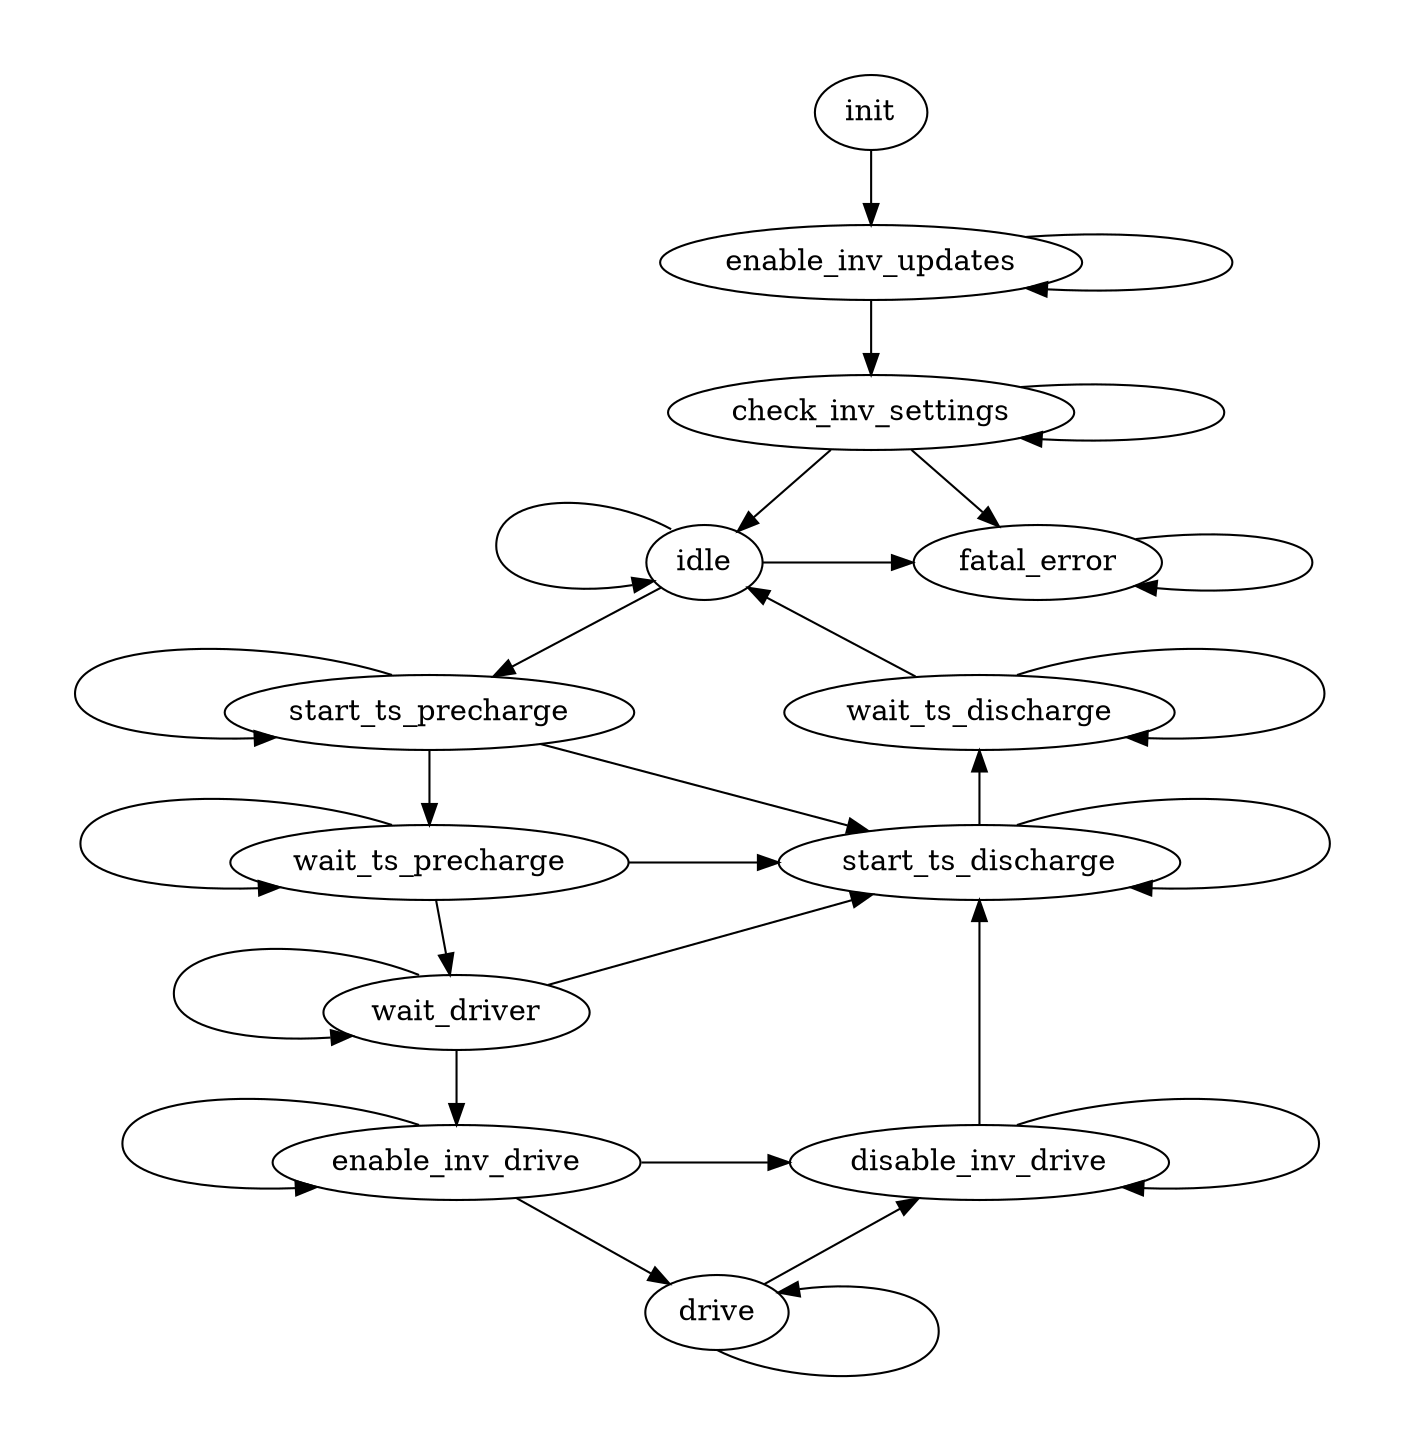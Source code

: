 digraph "vehicle_fsm" {
    graph [pad="0.5", nodesep="1", ranksep="0.5"]
    margin=0
    layout=dot
    node [shape=oval]

    init
    enable_inv_updates
    check_inv_settings
    idle
    fatal_error
    start_ts_precharge
    wait_ts_precharge
    wait_driver
    enable_inv_drive
    drive
    disable_inv_drive
    start_ts_discharge
    wait_ts_discharge

    # Uncomment for nice drawing, comment for gv_fsm generation
    { rank=source;init; }
    { rank=same;idle;fatal_error; }
    { rank=same;start_ts_precharge;wait_ts_discharge; }
    { rank=same;wait_ts_precharge;start_ts_discharge; }
    { rank=same;enable_inv_drive;disable_inv_drive; }
    { rank=sink;drive; }

    init -> enable_inv_updates

    enable_inv_updates -> enable_inv_updates
    enable_inv_updates -> check_inv_settings

    check_inv_settings -> check_inv_settings
    check_inv_settings -> idle
    check_inv_settings -> fatal_error

    fatal_error -> fatal_error

    idle:nw -> idle
    idle -> fatal_error
    idle -> start_ts_precharge

    start_ts_precharge:nw -> start_ts_precharge
    start_ts_precharge -> wait_ts_precharge
    start_ts_precharge -> start_ts_discharge

    wait_ts_precharge:nw -> wait_ts_precharge
    wait_ts_precharge -> wait_driver
    wait_ts_precharge -> start_ts_discharge

    wait_driver:nw -> wait_driver
    wait_driver -> enable_inv_drive
    wait_driver -> start_ts_discharge

    enable_inv_drive:nw -> enable_inv_drive
    enable_inv_drive -> drive
    enable_inv_drive -> disable_inv_drive

    drive:s -> drive
    drive -> disable_inv_drive

    disable_inv_drive:ne -> disable_inv_drive
    disable_inv_drive -> start_ts_discharge

    start_ts_discharge:ne -> start_ts_discharge
    start_ts_discharge -> wait_ts_discharge

    wait_ts_discharge:ne -> wait_ts_discharge
    wait_ts_discharge -> idle
}
